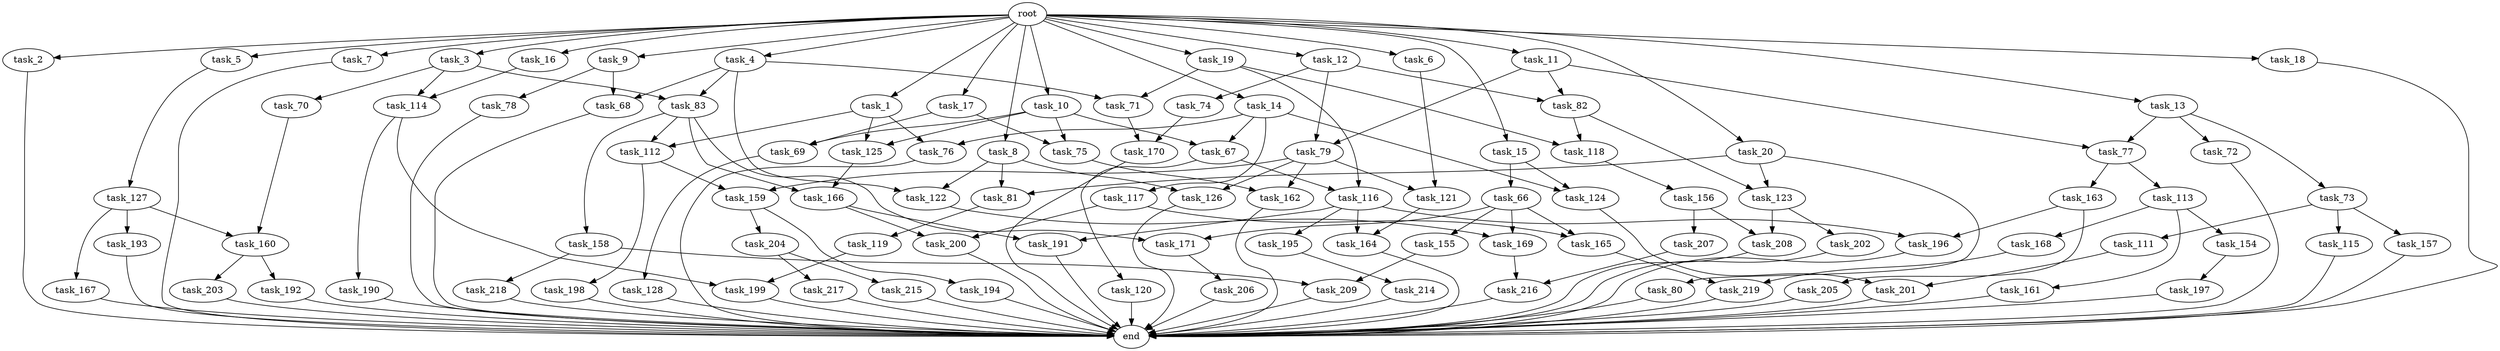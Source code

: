digraph G {
  root [size="0.000000"];
  task_1 [size="1.024000"];
  task_2 [size="1.024000"];
  task_3 [size="1.024000"];
  task_4 [size="1.024000"];
  task_5 [size="1.024000"];
  task_6 [size="1.024000"];
  task_7 [size="1.024000"];
  task_8 [size="1.024000"];
  task_9 [size="1.024000"];
  task_10 [size="1.024000"];
  task_11 [size="1.024000"];
  task_12 [size="1.024000"];
  task_13 [size="1.024000"];
  task_14 [size="1.024000"];
  task_15 [size="1.024000"];
  task_16 [size="1.024000"];
  task_17 [size="1.024000"];
  task_18 [size="1.024000"];
  task_19 [size="1.024000"];
  task_20 [size="1.024000"];
  task_66 [size="549755813.888000"];
  task_67 [size="1116691496.960000"];
  task_68 [size="773094113.280000"];
  task_69 [size="1279900254.208000"];
  task_70 [size="695784701.952000"];
  task_71 [size="498216206.336000"];
  task_72 [size="420906795.008000"];
  task_73 [size="420906795.008000"];
  task_74 [size="309237645.312000"];
  task_75 [size="1279900254.208000"];
  task_76 [size="773094113.280000"];
  task_77 [size="841813590.016000"];
  task_78 [size="695784701.952000"];
  task_79 [size="730144440.320000"];
  task_80 [size="858993459.200000"];
  task_81 [size="1073741824.000000"];
  task_82 [size="730144440.320000"];
  task_83 [size="773094113.280000"];
  task_111 [size="858993459.200000"];
  task_112 [size="292057776.128000"];
  task_113 [size="77309411.328000"];
  task_114 [size="773094113.280000"];
  task_115 [size="858993459.200000"];
  task_116 [size="1116691496.960000"];
  task_117 [size="695784701.952000"];
  task_118 [size="635655159.808000"];
  task_119 [size="549755813.888000"];
  task_120 [size="695784701.952000"];
  task_121 [size="858993459.200000"];
  task_122 [size="292057776.128000"];
  task_123 [size="1073741824.000000"];
  task_124 [size="1245540515.840000"];
  task_125 [size="498216206.336000"];
  task_126 [size="764504178.688000"];
  task_127 [size="34359738.368000"];
  task_128 [size="77309411.328000"];
  task_154 [size="549755813.888000"];
  task_155 [size="858993459.200000"];
  task_156 [size="77309411.328000"];
  task_157 [size="858993459.200000"];
  task_158 [size="214748364.800000"];
  task_159 [size="627065225.216000"];
  task_160 [size="858993459.200000"];
  task_161 [size="549755813.888000"];
  task_162 [size="1245540515.840000"];
  task_163 [size="77309411.328000"];
  task_164 [size="1717986918.400000"];
  task_165 [size="1717986918.400000"];
  task_166 [size="764504178.688000"];
  task_167 [size="309237645.312000"];
  task_168 [size="549755813.888000"];
  task_169 [size="893353197.568000"];
  task_170 [size="1168231104.512000"];
  task_171 [size="1073741824.000000"];
  task_190 [size="34359738.368000"];
  task_191 [size="893353197.568000"];
  task_192 [size="549755813.888000"];
  task_193 [size="309237645.312000"];
  task_194 [size="549755813.888000"];
  task_195 [size="858993459.200000"];
  task_196 [size="1408749273.088000"];
  task_197 [size="549755813.888000"];
  task_198 [size="77309411.328000"];
  task_199 [size="730144440.320000"];
  task_200 [size="893353197.568000"];
  task_201 [size="1554778161.152000"];
  task_202 [size="309237645.312000"];
  task_203 [size="549755813.888000"];
  task_204 [size="549755813.888000"];
  task_205 [size="549755813.888000"];
  task_206 [size="858993459.200000"];
  task_207 [size="695784701.952000"];
  task_208 [size="1005022347.264000"];
  task_209 [size="343597383.680000"];
  task_214 [size="214748364.800000"];
  task_215 [size="695784701.952000"];
  task_216 [size="455266533.376000"];
  task_217 [size="695784701.952000"];
  task_218 [size="309237645.312000"];
  task_219 [size="910533066.752000"];
  end [size="0.000000"];

  root -> task_1 [size="1.000000"];
  root -> task_2 [size="1.000000"];
  root -> task_3 [size="1.000000"];
  root -> task_4 [size="1.000000"];
  root -> task_5 [size="1.000000"];
  root -> task_6 [size="1.000000"];
  root -> task_7 [size="1.000000"];
  root -> task_8 [size="1.000000"];
  root -> task_9 [size="1.000000"];
  root -> task_10 [size="1.000000"];
  root -> task_11 [size="1.000000"];
  root -> task_12 [size="1.000000"];
  root -> task_13 [size="1.000000"];
  root -> task_14 [size="1.000000"];
  root -> task_15 [size="1.000000"];
  root -> task_16 [size="1.000000"];
  root -> task_17 [size="1.000000"];
  root -> task_18 [size="1.000000"];
  root -> task_19 [size="1.000000"];
  root -> task_20 [size="1.000000"];
  task_1 -> task_76 [size="75497472.000000"];
  task_1 -> task_112 [size="75497472.000000"];
  task_1 -> task_125 [size="75497472.000000"];
  task_2 -> end [size="1.000000"];
  task_3 -> task_70 [size="679477248.000000"];
  task_3 -> task_83 [size="679477248.000000"];
  task_3 -> task_114 [size="679477248.000000"];
  task_4 -> task_68 [size="75497472.000000"];
  task_4 -> task_71 [size="75497472.000000"];
  task_4 -> task_83 [size="75497472.000000"];
  task_4 -> task_122 [size="75497472.000000"];
  task_5 -> task_127 [size="33554432.000000"];
  task_6 -> task_121 [size="301989888.000000"];
  task_7 -> end [size="1.000000"];
  task_8 -> task_81 [size="209715200.000000"];
  task_8 -> task_122 [size="209715200.000000"];
  task_8 -> task_126 [size="209715200.000000"];
  task_9 -> task_68 [size="679477248.000000"];
  task_9 -> task_78 [size="679477248.000000"];
  task_10 -> task_67 [size="411041792.000000"];
  task_10 -> task_69 [size="411041792.000000"];
  task_10 -> task_75 [size="411041792.000000"];
  task_10 -> task_125 [size="411041792.000000"];
  task_11 -> task_77 [size="411041792.000000"];
  task_11 -> task_79 [size="411041792.000000"];
  task_11 -> task_82 [size="411041792.000000"];
  task_12 -> task_74 [size="301989888.000000"];
  task_12 -> task_79 [size="301989888.000000"];
  task_12 -> task_82 [size="301989888.000000"];
  task_13 -> task_72 [size="411041792.000000"];
  task_13 -> task_73 [size="411041792.000000"];
  task_13 -> task_77 [size="411041792.000000"];
  task_14 -> task_67 [size="679477248.000000"];
  task_14 -> task_76 [size="679477248.000000"];
  task_14 -> task_117 [size="679477248.000000"];
  task_14 -> task_124 [size="679477248.000000"];
  task_15 -> task_66 [size="536870912.000000"];
  task_15 -> task_124 [size="536870912.000000"];
  task_16 -> task_114 [size="75497472.000000"];
  task_17 -> task_69 [size="838860800.000000"];
  task_17 -> task_75 [size="838860800.000000"];
  task_18 -> end [size="1.000000"];
  task_19 -> task_71 [size="411041792.000000"];
  task_19 -> task_116 [size="411041792.000000"];
  task_19 -> task_118 [size="411041792.000000"];
  task_20 -> task_80 [size="838860800.000000"];
  task_20 -> task_81 [size="838860800.000000"];
  task_20 -> task_123 [size="838860800.000000"];
  task_66 -> task_155 [size="838860800.000000"];
  task_66 -> task_165 [size="838860800.000000"];
  task_66 -> task_169 [size="838860800.000000"];
  task_66 -> task_171 [size="838860800.000000"];
  task_67 -> task_116 [size="679477248.000000"];
  task_67 -> task_120 [size="679477248.000000"];
  task_68 -> end [size="1.000000"];
  task_69 -> task_128 [size="75497472.000000"];
  task_70 -> task_160 [size="536870912.000000"];
  task_71 -> task_170 [size="838860800.000000"];
  task_72 -> end [size="1.000000"];
  task_73 -> task_111 [size="838860800.000000"];
  task_73 -> task_115 [size="838860800.000000"];
  task_73 -> task_157 [size="838860800.000000"];
  task_74 -> task_170 [size="301989888.000000"];
  task_75 -> task_162 [size="679477248.000000"];
  task_76 -> end [size="1.000000"];
  task_77 -> task_113 [size="75497472.000000"];
  task_77 -> task_163 [size="75497472.000000"];
  task_78 -> end [size="1.000000"];
  task_79 -> task_121 [size="536870912.000000"];
  task_79 -> task_126 [size="536870912.000000"];
  task_79 -> task_159 [size="536870912.000000"];
  task_79 -> task_162 [size="536870912.000000"];
  task_80 -> end [size="1.000000"];
  task_81 -> task_119 [size="536870912.000000"];
  task_82 -> task_118 [size="209715200.000000"];
  task_82 -> task_123 [size="209715200.000000"];
  task_83 -> task_112 [size="209715200.000000"];
  task_83 -> task_158 [size="209715200.000000"];
  task_83 -> task_166 [size="209715200.000000"];
  task_83 -> task_171 [size="209715200.000000"];
  task_111 -> task_201 [size="679477248.000000"];
  task_112 -> task_159 [size="75497472.000000"];
  task_112 -> task_198 [size="75497472.000000"];
  task_113 -> task_154 [size="536870912.000000"];
  task_113 -> task_161 [size="536870912.000000"];
  task_113 -> task_168 [size="536870912.000000"];
  task_114 -> task_190 [size="33554432.000000"];
  task_114 -> task_199 [size="33554432.000000"];
  task_115 -> end [size="1.000000"];
  task_116 -> task_164 [size="838860800.000000"];
  task_116 -> task_191 [size="838860800.000000"];
  task_116 -> task_195 [size="838860800.000000"];
  task_116 -> task_196 [size="838860800.000000"];
  task_117 -> task_165 [size="838860800.000000"];
  task_117 -> task_200 [size="838860800.000000"];
  task_118 -> task_156 [size="75497472.000000"];
  task_119 -> task_199 [size="679477248.000000"];
  task_120 -> end [size="1.000000"];
  task_121 -> task_164 [size="838860800.000000"];
  task_122 -> task_169 [size="33554432.000000"];
  task_123 -> task_202 [size="301989888.000000"];
  task_123 -> task_208 [size="301989888.000000"];
  task_124 -> task_201 [size="838860800.000000"];
  task_125 -> task_166 [size="536870912.000000"];
  task_126 -> end [size="1.000000"];
  task_127 -> task_160 [size="301989888.000000"];
  task_127 -> task_167 [size="301989888.000000"];
  task_127 -> task_193 [size="301989888.000000"];
  task_128 -> end [size="1.000000"];
  task_154 -> task_197 [size="536870912.000000"];
  task_155 -> task_209 [size="33554432.000000"];
  task_156 -> task_207 [size="679477248.000000"];
  task_156 -> task_208 [size="679477248.000000"];
  task_157 -> end [size="1.000000"];
  task_158 -> task_209 [size="301989888.000000"];
  task_158 -> task_218 [size="301989888.000000"];
  task_159 -> task_194 [size="536870912.000000"];
  task_159 -> task_204 [size="536870912.000000"];
  task_160 -> task_192 [size="536870912.000000"];
  task_160 -> task_203 [size="536870912.000000"];
  task_161 -> end [size="1.000000"];
  task_162 -> end [size="1.000000"];
  task_163 -> task_196 [size="536870912.000000"];
  task_163 -> task_205 [size="536870912.000000"];
  task_164 -> end [size="1.000000"];
  task_165 -> task_219 [size="679477248.000000"];
  task_166 -> task_191 [size="33554432.000000"];
  task_166 -> task_200 [size="33554432.000000"];
  task_167 -> end [size="1.000000"];
  task_168 -> task_219 [size="209715200.000000"];
  task_169 -> task_216 [size="33554432.000000"];
  task_170 -> end [size="1.000000"];
  task_171 -> task_206 [size="838860800.000000"];
  task_190 -> end [size="1.000000"];
  task_191 -> end [size="1.000000"];
  task_192 -> end [size="1.000000"];
  task_193 -> end [size="1.000000"];
  task_194 -> end [size="1.000000"];
  task_195 -> task_214 [size="209715200.000000"];
  task_196 -> end [size="1.000000"];
  task_197 -> end [size="1.000000"];
  task_198 -> end [size="1.000000"];
  task_199 -> end [size="1.000000"];
  task_200 -> end [size="1.000000"];
  task_201 -> end [size="1.000000"];
  task_202 -> end [size="1.000000"];
  task_203 -> end [size="1.000000"];
  task_204 -> task_215 [size="679477248.000000"];
  task_204 -> task_217 [size="679477248.000000"];
  task_205 -> end [size="1.000000"];
  task_206 -> end [size="1.000000"];
  task_207 -> task_216 [size="411041792.000000"];
  task_208 -> end [size="1.000000"];
  task_209 -> end [size="1.000000"];
  task_214 -> end [size="1.000000"];
  task_215 -> end [size="1.000000"];
  task_216 -> end [size="1.000000"];
  task_217 -> end [size="1.000000"];
  task_218 -> end [size="1.000000"];
  task_219 -> end [size="1.000000"];
}
